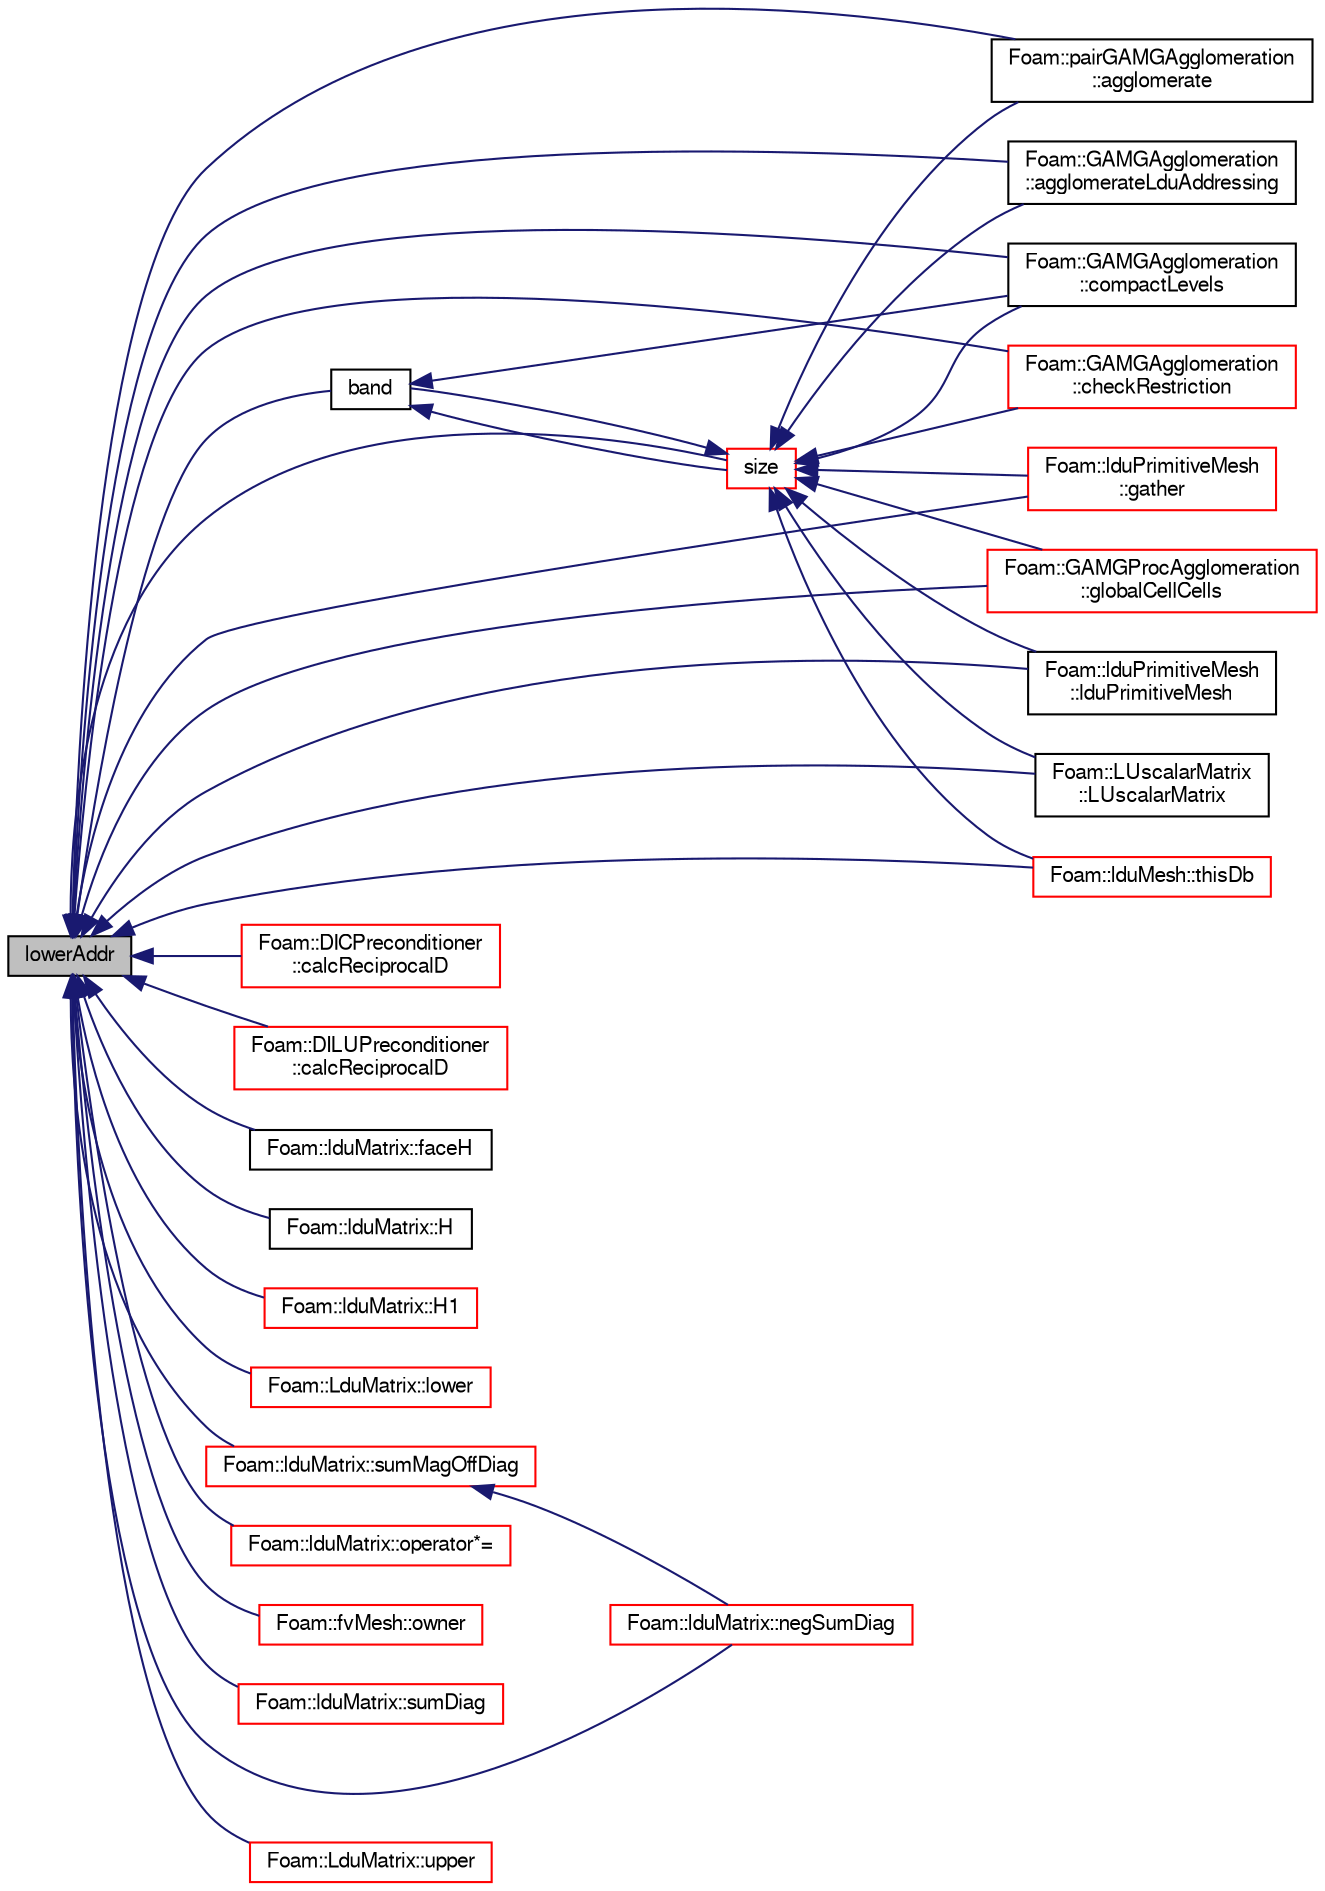 digraph "lowerAddr"
{
  bgcolor="transparent";
  edge [fontname="FreeSans",fontsize="10",labelfontname="FreeSans",labelfontsize="10"];
  node [fontname="FreeSans",fontsize="10",shape=record];
  rankdir="LR";
  Node154 [label="lowerAddr",height=0.2,width=0.4,color="black", fillcolor="grey75", style="filled", fontcolor="black"];
  Node154 -> Node155 [dir="back",color="midnightblue",fontsize="10",style="solid",fontname="FreeSans"];
  Node155 [label="Foam::pairGAMGAgglomeration\l::agglomerate",height=0.2,width=0.4,color="black",URL="$a26974.html#a70a79dc9e89583565e07c680157e7823",tooltip="Calculate and return agglomeration. "];
  Node154 -> Node156 [dir="back",color="midnightblue",fontsize="10",style="solid",fontname="FreeSans"];
  Node156 [label="Foam::GAMGAgglomeration\l::agglomerateLduAddressing",height=0.2,width=0.4,color="black",URL="$a26970.html#a1f8676d38e3715d5330beb58b7883c90",tooltip="Assemble coarse mesh addressing. "];
  Node154 -> Node157 [dir="back",color="midnightblue",fontsize="10",style="solid",fontname="FreeSans"];
  Node157 [label="band",height=0.2,width=0.4,color="black",URL="$a26850.html#a90a5be24211deb5a30bd2b9d72b28cd8",tooltip="Calculate bandwidth and profile of addressing. "];
  Node157 -> Node158 [dir="back",color="midnightblue",fontsize="10",style="solid",fontname="FreeSans"];
  Node158 [label="size",height=0.2,width=0.4,color="red",URL="$a26850.html#a9facbf0a118d395c89884e45a5ca4e4b",tooltip="Return number of equations. "];
  Node158 -> Node155 [dir="back",color="midnightblue",fontsize="10",style="solid",fontname="FreeSans"];
  Node158 -> Node156 [dir="back",color="midnightblue",fontsize="10",style="solid",fontname="FreeSans"];
  Node158 -> Node157 [dir="back",color="midnightblue",fontsize="10",style="solid",fontname="FreeSans"];
  Node158 -> Node159 [dir="back",color="midnightblue",fontsize="10",style="solid",fontname="FreeSans"];
  Node159 [label="Foam::GAMGAgglomeration\l::checkRestriction",height=0.2,width=0.4,color="red",URL="$a26970.html#ac6f2eee543459c0116f73cbde0b7b146",tooltip="Given restriction determines if coarse cells are connected. "];
  Node158 -> Node166 [dir="back",color="midnightblue",fontsize="10",style="solid",fontname="FreeSans"];
  Node166 [label="Foam::GAMGAgglomeration\l::compactLevels",height=0.2,width=0.4,color="black",URL="$a26970.html#a7aa50f494f31bbb03ef092eeedd906e0",tooltip="Shrink the number of levels to that specified. "];
  Node158 -> Node204 [dir="back",color="midnightblue",fontsize="10",style="solid",fontname="FreeSans"];
  Node204 [label="Foam::lduPrimitiveMesh\l::gather",height=0.2,width=0.4,color="red",URL="$a27134.html#ad7514c3eec68fa18c472b5dfe1c2b5a4",tooltip="Gather meshes from other processors onto procIDs[0]. "];
  Node158 -> Node208 [dir="back",color="midnightblue",fontsize="10",style="solid",fontname="FreeSans"];
  Node208 [label="Foam::GAMGProcAgglomeration\l::globalCellCells",height=0.2,width=0.4,color="red",URL="$a26982.html#a59b7daeb97bb6479a59cdeacff965dc5",tooltip="Debug: calculate global cell-cells. "];
  Node158 -> Node206 [dir="back",color="midnightblue",fontsize="10",style="solid",fontname="FreeSans"];
  Node206 [label="Foam::lduPrimitiveMesh\l::lduPrimitiveMesh",height=0.2,width=0.4,color="black",URL="$a27134.html#aeae1eb8af27cafdc116980dd48968d19",tooltip="Construct by combining multiple meshes. The meshes come from. "];
  Node158 -> Node210 [dir="back",color="midnightblue",fontsize="10",style="solid",fontname="FreeSans"];
  Node210 [label="Foam::LUscalarMatrix\l::LUscalarMatrix",height=0.2,width=0.4,color="black",URL="$a27054.html#aebab11f1a492c2f8e5e99c3e138253ce",tooltip="Construct from lduMatrix and perform LU decomposition. "];
  Node158 -> Node214 [dir="back",color="midnightblue",fontsize="10",style="solid",fontname="FreeSans"];
  Node214 [label="Foam::lduMesh::thisDb",height=0.2,width=0.4,color="red",URL="$a27126.html#a83b4b6e6a43285477e284433f80eed1b",tooltip="Return the object registry. "];
  Node157 -> Node166 [dir="back",color="midnightblue",fontsize="10",style="solid",fontname="FreeSans"];
  Node154 -> Node219 [dir="back",color="midnightblue",fontsize="10",style="solid",fontname="FreeSans"];
  Node219 [label="Foam::DICPreconditioner\l::calcReciprocalD",height=0.2,width=0.4,color="red",URL="$a26902.html#a0e2f579bbf250828b4e3f250dbadf455",tooltip="Calculate the reciprocal of the preconditioned diagonal. "];
  Node154 -> Node223 [dir="back",color="midnightblue",fontsize="10",style="solid",fontname="FreeSans"];
  Node223 [label="Foam::DILUPreconditioner\l::calcReciprocalD",height=0.2,width=0.4,color="red",URL="$a26906.html#a0e2f579bbf250828b4e3f250dbadf455",tooltip="Calculate the reciprocal of the preconditioned diagonal. "];
  Node154 -> Node159 [dir="back",color="midnightblue",fontsize="10",style="solid",fontname="FreeSans"];
  Node154 -> Node166 [dir="back",color="midnightblue",fontsize="10",style="solid",fontname="FreeSans"];
  Node154 -> Node227 [dir="back",color="midnightblue",fontsize="10",style="solid",fontname="FreeSans"];
  Node227 [label="Foam::lduMatrix::faceH",height=0.2,width=0.4,color="black",URL="$a26882.html#abd7a060a63362a6984b7e7bd72308d68"];
  Node154 -> Node204 [dir="back",color="midnightblue",fontsize="10",style="solid",fontname="FreeSans"];
  Node154 -> Node208 [dir="back",color="midnightblue",fontsize="10",style="solid",fontname="FreeSans"];
  Node154 -> Node228 [dir="back",color="midnightblue",fontsize="10",style="solid",fontname="FreeSans"];
  Node228 [label="Foam::lduMatrix::H",height=0.2,width=0.4,color="black",URL="$a26882.html#a3dc09d787913c10fb48ee4a07d78587f"];
  Node154 -> Node229 [dir="back",color="midnightblue",fontsize="10",style="solid",fontname="FreeSans"];
  Node229 [label="Foam::lduMatrix::H1",height=0.2,width=0.4,color="red",URL="$a26882.html#a090039c15b52321e7a7a6a90c0a29bbe"];
  Node154 -> Node206 [dir="back",color="midnightblue",fontsize="10",style="solid",fontname="FreeSans"];
  Node154 -> Node257 [dir="back",color="midnightblue",fontsize="10",style="solid",fontname="FreeSans"];
  Node257 [label="Foam::LduMatrix::lower",height=0.2,width=0.4,color="red",URL="$a26790.html#aed8d4c3b9386a81ed7ff9f44cb736255"];
  Node154 -> Node210 [dir="back",color="midnightblue",fontsize="10",style="solid",fontname="FreeSans"];
  Node154 -> Node265 [dir="back",color="midnightblue",fontsize="10",style="solid",fontname="FreeSans"];
  Node265 [label="Foam::lduMatrix::negSumDiag",height=0.2,width=0.4,color="red",URL="$a26882.html#a7ad351a572b04686613ec1f9650ad95c"];
  Node154 -> Node238 [dir="back",color="midnightblue",fontsize="10",style="solid",fontname="FreeSans"];
  Node238 [label="Foam::lduMatrix::operator*=",height=0.2,width=0.4,color="red",URL="$a26882.html#a8b7e3e95bdfe12c335fe5d27d6d4fa9f"];
  Node154 -> Node276 [dir="back",color="midnightblue",fontsize="10",style="solid",fontname="FreeSans"];
  Node276 [label="Foam::fvMesh::owner",height=0.2,width=0.4,color="red",URL="$a22766.html#a16e7eb254c4fd2d1d7ac4d5d71f6c9f9",tooltip="Internal face owner. "];
  Node154 -> Node158 [dir="back",color="midnightblue",fontsize="10",style="solid",fontname="FreeSans"];
  Node154 -> Node2242 [dir="back",color="midnightblue",fontsize="10",style="solid",fontname="FreeSans"];
  Node2242 [label="Foam::lduMatrix::sumDiag",height=0.2,width=0.4,color="red",URL="$a26882.html#a2034fb6b7d0fc02febd7b511e063d285"];
  Node154 -> Node2243 [dir="back",color="midnightblue",fontsize="10",style="solid",fontname="FreeSans"];
  Node2243 [label="Foam::lduMatrix::sumMagOffDiag",height=0.2,width=0.4,color="red",URL="$a26882.html#abcea6927adad977b250dc984505099f0"];
  Node2243 -> Node265 [dir="back",color="midnightblue",fontsize="10",style="solid",fontname="FreeSans"];
  Node154 -> Node214 [dir="back",color="midnightblue",fontsize="10",style="solid",fontname="FreeSans"];
  Node154 -> Node2244 [dir="back",color="midnightblue",fontsize="10",style="solid",fontname="FreeSans"];
  Node2244 [label="Foam::LduMatrix::upper",height=0.2,width=0.4,color="red",URL="$a26790.html#a53e005fd695b53bc8dd07c670f533b39"];
}
